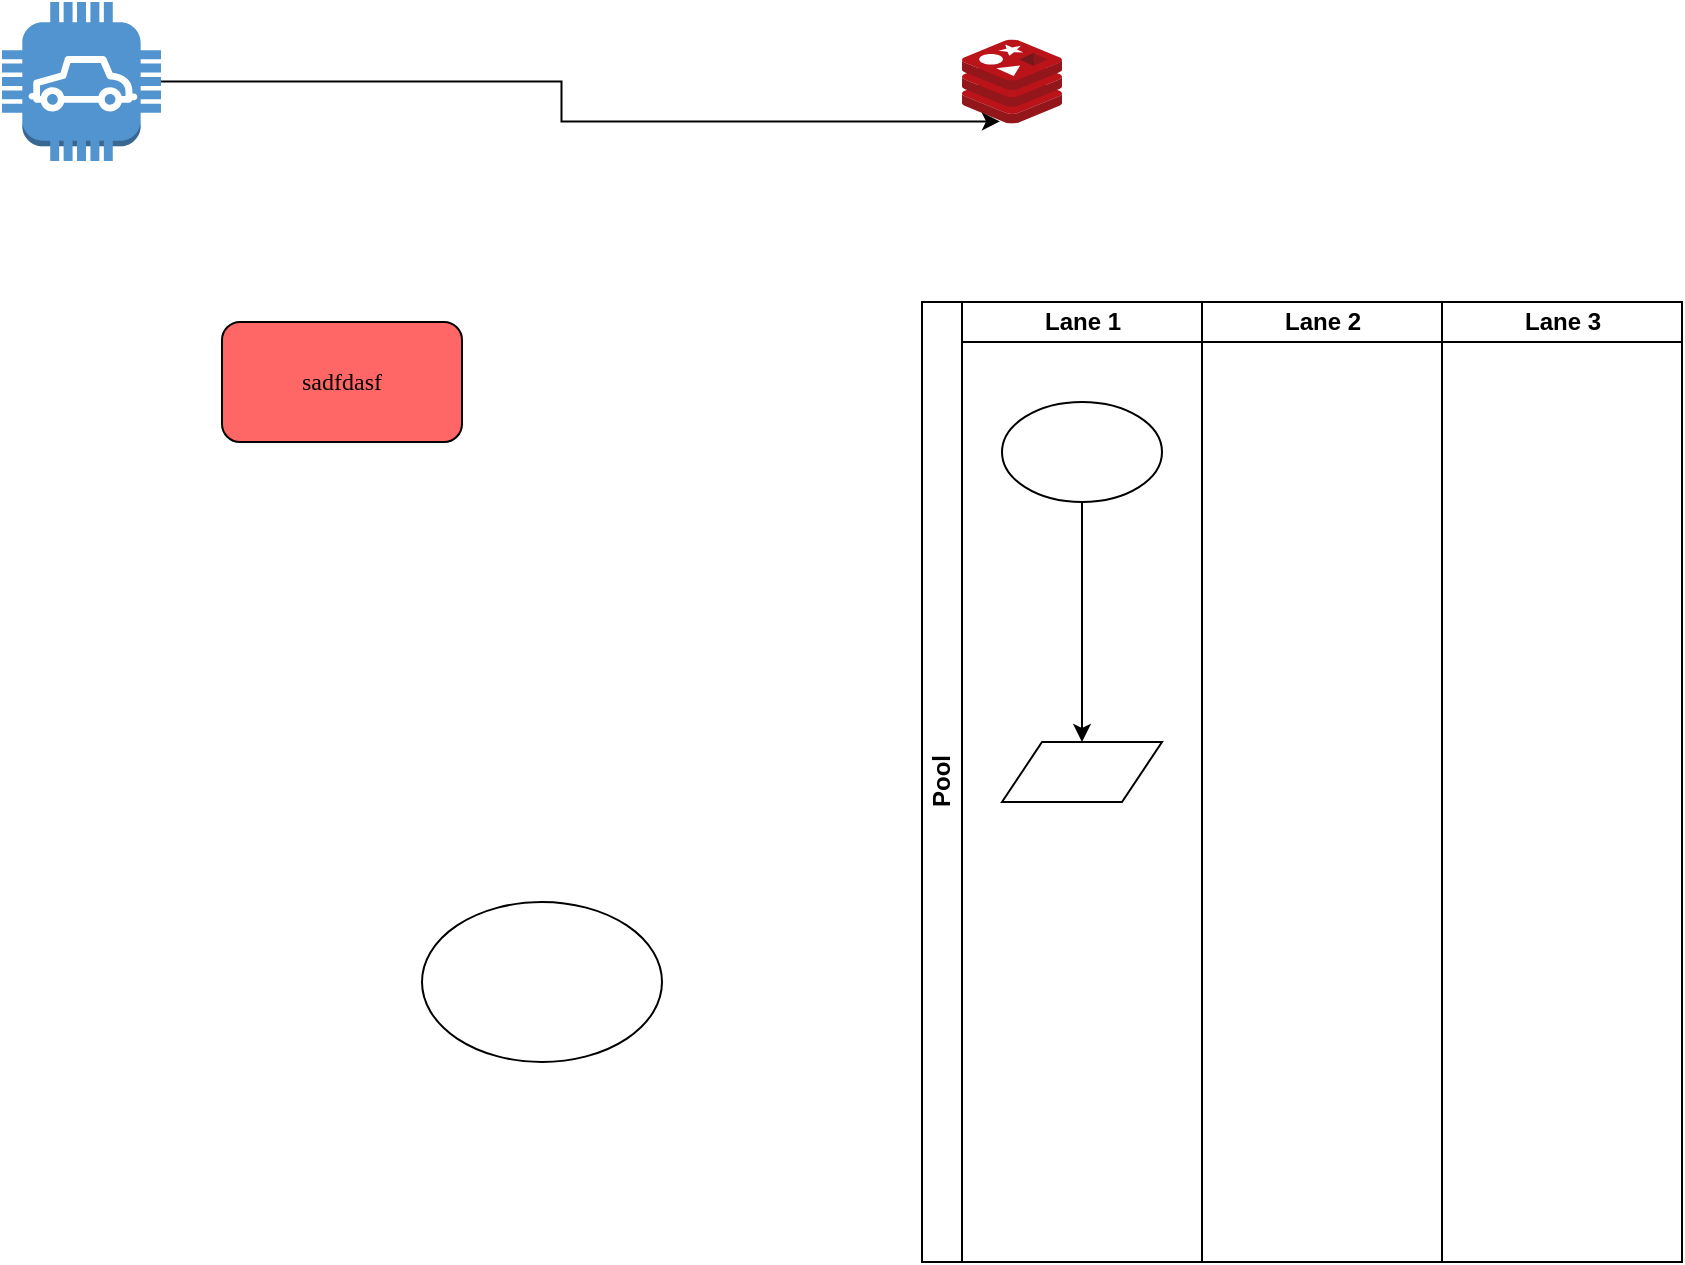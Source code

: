 <mxfile version="14.2.4" type="github">
  <diagram id="pVTCa1BIH0b3UCSJIGEL" name="第 1 页">
    <mxGraphModel dx="1426" dy="695" grid="1" gridSize="10" guides="1" tooltips="1" connect="1" arrows="1" fold="1" page="1" pageScale="1" pageWidth="8027" pageHeight="11069" math="0" shadow="0">
      <root>
        <mxCell id="0" />
        <mxCell id="1" parent="0" />
        <mxCell id="14GrKDrWi3XKKP4m5JoY-5" value="" style="aspect=fixed;html=1;points=[];align=center;image;fontSize=12;image=img/lib/mscae/Cache_Redis_Product.svg;" parent="1" vertex="1">
          <mxGeometry x="760" y="338.75" width="50" height="42" as="geometry" />
        </mxCell>
        <mxCell id="fVSXMYiCShdUmvyLYXnp-1" style="edgeStyle=orthogonalEdgeStyle;rounded=0;orthogonalLoop=1;jettySize=auto;html=1;entryX=0.38;entryY=0.976;entryDx=0;entryDy=0;entryPerimeter=0;" edge="1" parent="1" source="14GrKDrWi3XKKP4m5JoY-6" target="14GrKDrWi3XKKP4m5JoY-5">
          <mxGeometry relative="1" as="geometry" />
        </mxCell>
        <mxCell id="14GrKDrWi3XKKP4m5JoY-6" value="" style="outlineConnect=0;dashed=0;verticalLabelPosition=bottom;verticalAlign=top;align=center;html=1;shape=mxgraph.aws3.car;fillColor=#5294CF;gradientColor=none;" parent="1" vertex="1">
          <mxGeometry x="280" y="320" width="79.5" height="79.5" as="geometry" />
        </mxCell>
        <mxCell id="fVSXMYiCShdUmvyLYXnp-3" value="&lt;font face=&quot;Comic Sans MS&quot;&gt;sadfdasf&lt;/font&gt;" style="rounded=1;whiteSpace=wrap;html=1;fillColor=#FF6666;" vertex="1" parent="1">
          <mxGeometry x="390" y="480" width="120" height="60" as="geometry" />
        </mxCell>
        <mxCell id="fVSXMYiCShdUmvyLYXnp-5" value="" style="ellipse;whiteSpace=wrap;html=1;fillColor=#FFFFFF;" vertex="1" parent="1">
          <mxGeometry x="490" y="770" width="120" height="80" as="geometry" />
        </mxCell>
        <mxCell id="fVSXMYiCShdUmvyLYXnp-6" value="Pool" style="swimlane;html=1;childLayout=stackLayout;resizeParent=1;resizeParentMax=0;startSize=20;horizontal=0;horizontalStack=1;fillColor=#FFFFFF;" vertex="1" parent="1">
          <mxGeometry x="740" y="470" width="380" height="480" as="geometry">
            <mxRectangle x="740" y="470" width="30" height="50" as="alternateBounds" />
          </mxGeometry>
        </mxCell>
        <mxCell id="fVSXMYiCShdUmvyLYXnp-7" value="Lane 1" style="swimlane;html=1;startSize=20;" vertex="1" parent="fVSXMYiCShdUmvyLYXnp-6">
          <mxGeometry x="20" width="120" height="480" as="geometry" />
        </mxCell>
        <mxCell id="fVSXMYiCShdUmvyLYXnp-10" value="" style="ellipse;whiteSpace=wrap;html=1;fillColor=#FFFFFF;" vertex="1" parent="fVSXMYiCShdUmvyLYXnp-7">
          <mxGeometry x="20" y="50" width="80" height="50" as="geometry" />
        </mxCell>
        <mxCell id="fVSXMYiCShdUmvyLYXnp-8" value="Lane 2" style="swimlane;html=1;startSize=20;" vertex="1" parent="fVSXMYiCShdUmvyLYXnp-6">
          <mxGeometry x="140" width="120" height="480" as="geometry" />
        </mxCell>
        <mxCell id="fVSXMYiCShdUmvyLYXnp-9" value="Lane 3" style="swimlane;html=1;startSize=20;" vertex="1" parent="fVSXMYiCShdUmvyLYXnp-6">
          <mxGeometry x="260" width="120" height="480" as="geometry" />
        </mxCell>
        <mxCell id="fVSXMYiCShdUmvyLYXnp-12" value="" style="edgeStyle=orthogonalEdgeStyle;rounded=0;orthogonalLoop=1;jettySize=auto;html=1;" edge="1" parent="1" source="fVSXMYiCShdUmvyLYXnp-10" target="fVSXMYiCShdUmvyLYXnp-11">
          <mxGeometry relative="1" as="geometry" />
        </mxCell>
        <mxCell id="fVSXMYiCShdUmvyLYXnp-11" value="" style="shape=parallelogram;perimeter=parallelogramPerimeter;whiteSpace=wrap;html=1;fixedSize=1;fillColor=#FFFFFF;" vertex="1" parent="1">
          <mxGeometry x="780" y="690" width="80" height="30" as="geometry" />
        </mxCell>
      </root>
    </mxGraphModel>
  </diagram>
</mxfile>
